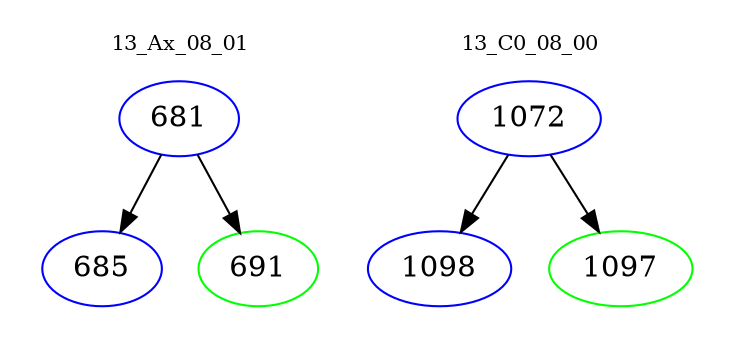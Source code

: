 digraph{
subgraph cluster_0 {
color = white
label = "13_Ax_08_01";
fontsize=10;
T0_681 [label="681", color="blue"]
T0_681 -> T0_685 [color="black"]
T0_685 [label="685", color="blue"]
T0_681 -> T0_691 [color="black"]
T0_691 [label="691", color="green"]
}
subgraph cluster_1 {
color = white
label = "13_C0_08_00";
fontsize=10;
T1_1072 [label="1072", color="blue"]
T1_1072 -> T1_1098 [color="black"]
T1_1098 [label="1098", color="blue"]
T1_1072 -> T1_1097 [color="black"]
T1_1097 [label="1097", color="green"]
}
}
